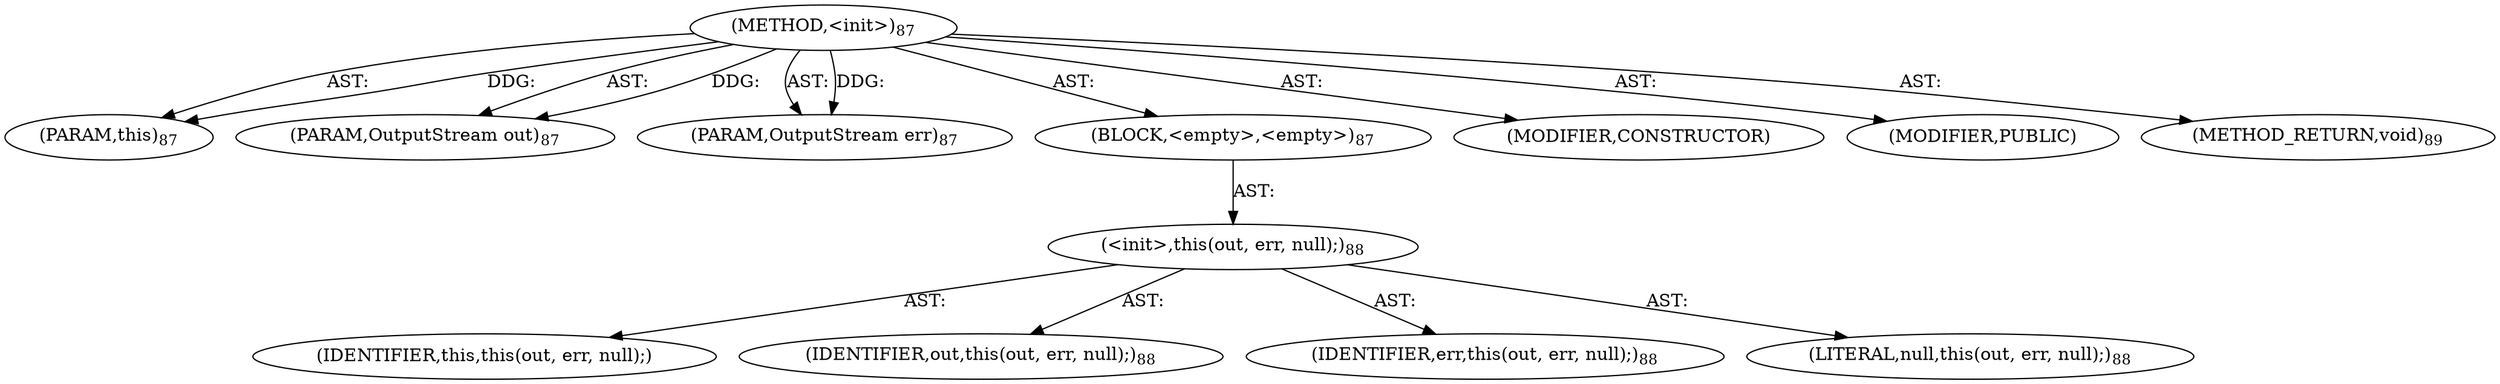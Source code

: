 digraph "&lt;init&gt;" {  
"111669149697" [label = <(METHOD,&lt;init&gt;)<SUB>87</SUB>> ]
"115964116999" [label = <(PARAM,this)<SUB>87</SUB>> ]
"115964117002" [label = <(PARAM,OutputStream out)<SUB>87</SUB>> ]
"115964117003" [label = <(PARAM,OutputStream err)<SUB>87</SUB>> ]
"25769803777" [label = <(BLOCK,&lt;empty&gt;,&lt;empty&gt;)<SUB>87</SUB>> ]
"30064771072" [label = <(&lt;init&gt;,this(out, err, null);)<SUB>88</SUB>> ]
"68719476745" [label = <(IDENTIFIER,this,this(out, err, null);)> ]
"68719476748" [label = <(IDENTIFIER,out,this(out, err, null);)<SUB>88</SUB>> ]
"68719476749" [label = <(IDENTIFIER,err,this(out, err, null);)<SUB>88</SUB>> ]
"90194313216" [label = <(LITERAL,null,this(out, err, null);)<SUB>88</SUB>> ]
"133143986184" [label = <(MODIFIER,CONSTRUCTOR)> ]
"133143986185" [label = <(MODIFIER,PUBLIC)> ]
"128849018881" [label = <(METHOD_RETURN,void)<SUB>89</SUB>> ]
  "111669149697" -> "115964116999"  [ label = "AST: "] 
  "111669149697" -> "115964117002"  [ label = "AST: "] 
  "111669149697" -> "115964117003"  [ label = "AST: "] 
  "111669149697" -> "25769803777"  [ label = "AST: "] 
  "111669149697" -> "133143986184"  [ label = "AST: "] 
  "111669149697" -> "133143986185"  [ label = "AST: "] 
  "111669149697" -> "128849018881"  [ label = "AST: "] 
  "25769803777" -> "30064771072"  [ label = "AST: "] 
  "30064771072" -> "68719476745"  [ label = "AST: "] 
  "30064771072" -> "68719476748"  [ label = "AST: "] 
  "30064771072" -> "68719476749"  [ label = "AST: "] 
  "30064771072" -> "90194313216"  [ label = "AST: "] 
  "111669149697" -> "115964116999"  [ label = "DDG: "] 
  "111669149697" -> "115964117002"  [ label = "DDG: "] 
  "111669149697" -> "115964117003"  [ label = "DDG: "] 
}
